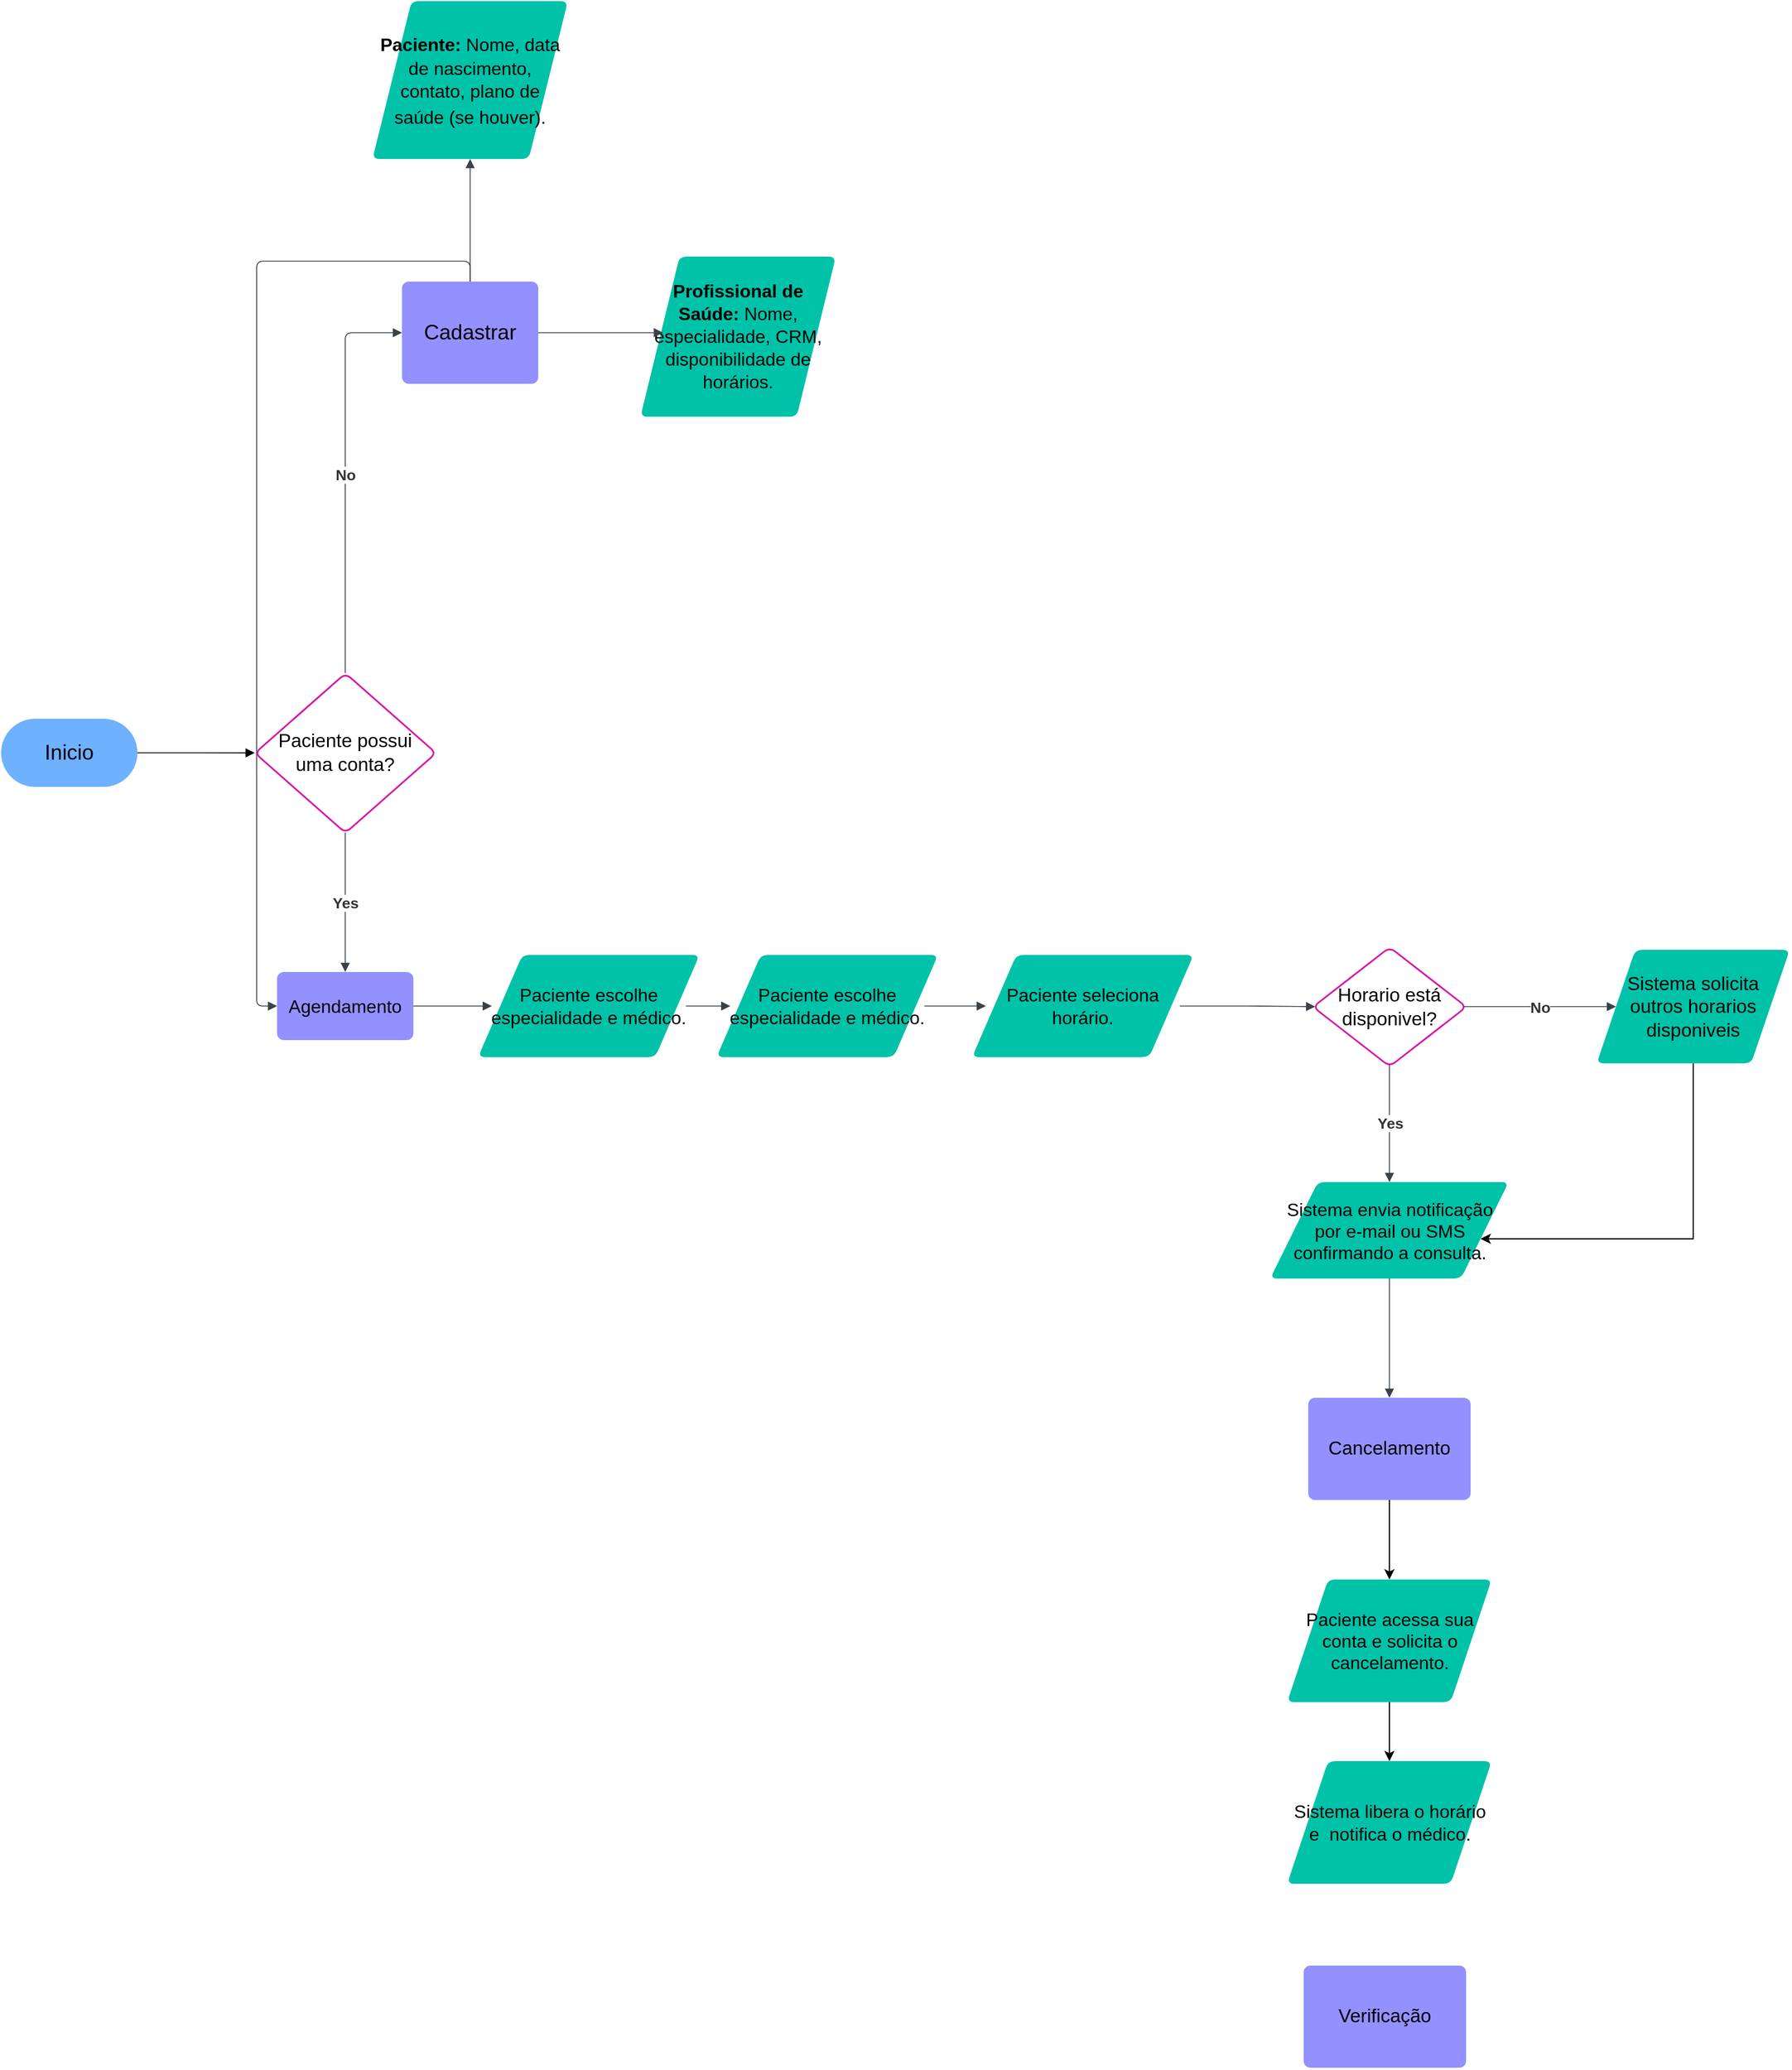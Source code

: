 <mxfile version="24.7.12">
  <diagram id="kgpKYQtTHZ0yAKxKKP6v" name="Page-1">
    <mxGraphModel dx="1061" dy="2739" grid="1" gridSize="10" guides="1" tooltips="1" connect="1" arrows="1" fold="1" page="1" pageScale="1" pageWidth="850" pageHeight="1100" math="0" shadow="0">
      <root>
        <mxCell id="0" />
        <mxCell id="1" parent="0" />
        <mxCell id="YIZn3OgmK-Fc1lFr46rT-8" value="&lt;div style=&quot;display: flex; justify-content: center; text-align: center; align-items: baseline; font-size: 0; line-height: 1.25;margin-top: -2px;&quot;&gt;&lt;span&gt;&lt;span style=&quot;font-size:18.5px;font-family: Helvetica;&quot;&gt; &lt;/span&gt;&lt;span style=&quot;font-size:16px;font-weight: bold;font-family: Helvetica;&quot;&gt;Paciente:&lt;/span&gt;&lt;span style=&quot;font-size:16px;font-family: Helvetica;&quot;&gt; Nome, data de nascimento, contato, plano de saúde (se houver).&lt;/span&gt;&lt;span style=&quot;font-size:18.5px;font-family: Helvetica;&quot;&gt; &lt;/span&gt;&lt;/span&gt;&lt;/div&gt;" style="html=1;overflow=block;blockSpacing=1;whiteSpace=wrap;shape=parallelogram;perimeter=parallelogramPerimeter;anchorPointDirection=0;fontSize=13;fontFamily=Helvetica;spacing=3.8;strokeOpacity=0;fillOpacity=100;rounded=1;absoluteArcSize=1;arcSize=12;fillColor=#00c2a8;strokeWidth=0.8;lucidId=QQI_pbLYlIJx;" vertex="1" parent="1">
          <mxGeometry x="372" y="-1230" width="172" height="139" as="geometry" />
        </mxCell>
        <mxCell id="YIZn3OgmK-Fc1lFr46rT-9" value="Cadastrar" style="html=1;overflow=block;blockSpacing=1;whiteSpace=wrap;fontSize=18.5;fontFamily=Helvetica;spacing=3.8;strokeOpacity=0;fillOpacity=100;rounded=1;absoluteArcSize=1;arcSize=12;fillColor=#9391ff;strokeWidth=0.8;lucidId=QQI_IPzIiCOo;" vertex="1" parent="1">
          <mxGeometry x="398" y="-983" width="120" height="90" as="geometry" />
        </mxCell>
        <mxCell id="YIZn3OgmK-Fc1lFr46rT-10" value="Inicio" style="html=1;overflow=block;blockSpacing=1;whiteSpace=wrap;rounded=1;arcSize=50;fontSize=18.5;fontFamily=Helvetica;spacing=3.8;strokeOpacity=0;fillOpacity=100;fillColor=#6db1ff;strokeWidth=0.8;lucidId=QQI_TQkChOIm;" vertex="1" parent="1">
          <mxGeometry x="45" y="-598" width="120" height="60" as="geometry" />
        </mxCell>
        <mxCell id="YIZn3OgmK-Fc1lFr46rT-12" value="" style="html=1;jettySize=18;whiteSpace=wrap;fontSize=13;strokeOpacity=100;strokeWidth=0.8;rounded=1;arcSize=12;edgeStyle=orthogonalEdgeStyle;startArrow=none;endArrow=block;endFill=1;exitX=1;exitY=0.5;exitPerimeter=0;lucidId=M2I_8~3_aaZc;" edge="1" parent="1" source="YIZn3OgmK-Fc1lFr46rT-10" target="YIZn3OgmK-Fc1lFr46rT-57">
          <mxGeometry width="100" height="100" relative="1" as="geometry">
            <Array as="points" />
            <mxPoint x="280" y="-567" as="targetPoint" />
          </mxGeometry>
        </mxCell>
        <mxCell id="YIZn3OgmK-Fc1lFr46rT-13" value="&lt;div style=&quot;display: flex; justify-content: center; text-align: center; align-items: baseline; font-size: 0; line-height: 1.25;margin-top: -2px;&quot;&gt;&lt;span&gt;&lt;span style=&quot;font-size:16px;font-weight: bold;font-family: Helvetica;&quot;&gt;Profissional de Saúde:&lt;/span&gt;&lt;span style=&quot;font-size:16px;font-family: Helvetica;&quot;&gt; Nome, especialidade, CRM, disponibilidade de horários.&lt;/span&gt;&lt;/span&gt;&lt;/div&gt;" style="html=1;overflow=block;blockSpacing=1;whiteSpace=wrap;shape=parallelogram;perimeter=parallelogramPerimeter;anchorPointDirection=0;fontSize=13;fontFamily=Helvetica;spacing=3.8;strokeOpacity=0;fillOpacity=100;rounded=1;absoluteArcSize=1;arcSize=12;fillColor=#00c2a8;strokeWidth=0.8;lucidId=VbJ_eVQJ_TcY;" vertex="1" parent="1">
          <mxGeometry x="608" y="-1005" width="172" height="141" as="geometry" />
        </mxCell>
        <mxCell id="YIZn3OgmK-Fc1lFr46rT-14" value="" style="html=1;jettySize=18;whiteSpace=wrap;fontSize=13.3;fontColor=#333333;fontStyle=1;strokeColor=#3a414a;strokeOpacity=100;strokeWidth=0.8;rounded=1;arcSize=12;edgeStyle=orthogonalEdgeStyle;startArrow=none;endArrow=block;endFill=1;exitX=0.5;exitY=1;lucidId=HfJ_jg~cBg-F;exitDx=0;exitDy=0;" edge="1" parent="1" source="YIZn3OgmK-Fc1lFr46rT-57">
          <mxGeometry width="100" height="100" relative="1" as="geometry">
            <Array as="points" />
            <mxPoint x="348" y="-375" as="targetPoint" />
            <mxPoint x="348.5" y="-506.5" as="sourcePoint" />
          </mxGeometry>
        </mxCell>
        <mxCell id="YIZn3OgmK-Fc1lFr46rT-15" value="Yes" style="text;html=1;resizable=0;labelBackgroundColor=default;align=center;verticalAlign=middle;fontStyle=1;fontColor=#333333;fontSize=13.3;" vertex="1" parent="YIZn3OgmK-Fc1lFr46rT-14">
          <mxGeometry relative="1" as="geometry" />
        </mxCell>
        <mxCell id="YIZn3OgmK-Fc1lFr46rT-16" value="Agendamento" style="html=1;overflow=block;blockSpacing=1;whiteSpace=wrap;fontSize=16;fontFamily=Helvetica;spacing=3.8;strokeOpacity=0;fillOpacity=100;rounded=1;absoluteArcSize=1;arcSize=12;fillColor=#9391ff;strokeWidth=0.8;lucidId=WgJ_OmT9v-VH;" vertex="1" parent="1">
          <mxGeometry x="288" y="-375" width="120" height="60" as="geometry" />
        </mxCell>
        <mxCell id="YIZn3OgmK-Fc1lFr46rT-17" value="" style="html=1;jettySize=18;whiteSpace=wrap;fontSize=13;strokeColor=#3a414a;strokeOpacity=100;strokeWidth=0.8;rounded=1;arcSize=12;edgeStyle=orthogonalEdgeStyle;startArrow=none;endArrow=block;endFill=1;exitX=1;exitY=0.5;exitPerimeter=0;entryX=0.062;entryY=0.5;entryPerimeter=0;lucidId=jkJ_B18swH-g;" edge="1" parent="1" source="YIZn3OgmK-Fc1lFr46rT-16" target="YIZn3OgmK-Fc1lFr46rT-18">
          <mxGeometry width="100" height="100" relative="1" as="geometry">
            <Array as="points" />
          </mxGeometry>
        </mxCell>
        <mxCell id="YIZn3OgmK-Fc1lFr46rT-18" value="Paciente escolhe especialidade e médico." style="html=1;overflow=block;blockSpacing=1;whiteSpace=wrap;shape=parallelogram;perimeter=parallelogramPerimeter;anchorPointDirection=0;fontSize=16;fontColor=default;spacing=3.8;strokeOpacity=0;fillOpacity=100;rounded=1;absoluteArcSize=1;arcSize=12;fillColor=#00c2a8;strokeWidth=0.8;lucidId=EkJ_7SGfC_O8;" vertex="1" parent="1">
          <mxGeometry x="465" y="-390" width="195" height="90" as="geometry" />
        </mxCell>
        <mxCell id="YIZn3OgmK-Fc1lFr46rT-19" value="" style="html=1;jettySize=18;whiteSpace=wrap;fontSize=13;strokeColor=#3a414a;strokeOpacity=100;strokeWidth=0.8;rounded=1;arcSize=12;edgeStyle=orthogonalEdgeStyle;startArrow=none;endArrow=block;endFill=1;exitX=1;exitY=0.5;exitPerimeter=0;entryX=0.115;entryY=0.475;entryPerimeter=0;lucidId=FpJ_L1yaipvq;" edge="1" parent="1" source="YIZn3OgmK-Fc1lFr46rT-9" target="YIZn3OgmK-Fc1lFr46rT-13">
          <mxGeometry width="100" height="100" relative="1" as="geometry">
            <Array as="points" />
          </mxGeometry>
        </mxCell>
        <mxCell id="YIZn3OgmK-Fc1lFr46rT-20" value="" style="html=1;jettySize=18;whiteSpace=wrap;fontSize=13;strokeColor=#3a414a;strokeOpacity=100;strokeWidth=0.8;rounded=1;arcSize=12;edgeStyle=orthogonalEdgeStyle;startArrow=none;endArrow=block;endFill=1;exitX=0.5;exitY=0;exitPerimeter=0;entryX=0;entryY=0.5;entryPerimeter=0;lucidId=prJ_A45VfQpZ;" edge="1" parent="1" source="YIZn3OgmK-Fc1lFr46rT-9" target="YIZn3OgmK-Fc1lFr46rT-16">
          <mxGeometry width="100" height="100" relative="1" as="geometry">
            <Array as="points" />
          </mxGeometry>
        </mxCell>
        <mxCell id="YIZn3OgmK-Fc1lFr46rT-21" value="Paciente escolhe especialidade e médico." style="html=1;overflow=block;blockSpacing=1;whiteSpace=wrap;shape=parallelogram;perimeter=parallelogramPerimeter;anchorPointDirection=0;fontSize=16;spacing=3.8;strokeOpacity=0;fillOpacity=100;rounded=1;absoluteArcSize=1;arcSize=12;fillColor=#00c2a8;strokeWidth=0.8;lucidId=OsJ_163GYdNo;" vertex="1" parent="1">
          <mxGeometry x="675" y="-390" width="195" height="90" as="geometry" />
        </mxCell>
        <mxCell id="YIZn3OgmK-Fc1lFr46rT-22" value="" style="html=1;jettySize=18;whiteSpace=wrap;fontSize=13.3;fontColor=#333333;fontStyle=1;strokeColor=#3a414a;strokeOpacity=100;strokeWidth=0.8;rounded=1;arcSize=12;edgeStyle=orthogonalEdgeStyle;startArrow=none;endArrow=block;endFill=1;exitX=0.5;exitY=0;entryX=0;entryY=0.5;entryPerimeter=0;lucidId=3tJ_Wr6hLbdY;exitDx=0;exitDy=0;" edge="1" parent="1" source="YIZn3OgmK-Fc1lFr46rT-57" target="YIZn3OgmK-Fc1lFr46rT-9">
          <mxGeometry width="100" height="100" relative="1" as="geometry">
            <Array as="points" />
            <mxPoint x="348.5" y="-628.5" as="sourcePoint" />
          </mxGeometry>
        </mxCell>
        <mxCell id="YIZn3OgmK-Fc1lFr46rT-23" value="No" style="text;html=1;resizable=0;labelBackgroundColor=default;align=center;verticalAlign=middle;fontStyle=1;fontColor=#333333;fontSize=13.3;" vertex="1" parent="YIZn3OgmK-Fc1lFr46rT-22">
          <mxGeometry relative="1" as="geometry" />
        </mxCell>
        <mxCell id="YIZn3OgmK-Fc1lFr46rT-24" value="" style="html=1;jettySize=18;whiteSpace=wrap;fontSize=13;strokeColor=#3a414a;strokeOpacity=100;strokeWidth=0.8;rounded=1;arcSize=12;edgeStyle=orthogonalEdgeStyle;startArrow=none;endArrow=block;endFill=1;exitX=0.5;exitY=0;exitPerimeter=0;entryX=0.5;entryY=1;entryPerimeter=0;lucidId=quJ_~4nU6OxI;" edge="1" parent="1" source="YIZn3OgmK-Fc1lFr46rT-9" target="YIZn3OgmK-Fc1lFr46rT-8">
          <mxGeometry width="100" height="100" relative="1" as="geometry">
            <Array as="points" />
          </mxGeometry>
        </mxCell>
        <mxCell id="YIZn3OgmK-Fc1lFr46rT-25" value="" style="html=1;jettySize=18;whiteSpace=wrap;fontSize=13;strokeColor=#3a414a;strokeOpacity=100;strokeWidth=0.8;rounded=1;arcSize=12;edgeStyle=orthogonalEdgeStyle;startArrow=none;endArrow=block;endFill=1;exitX=0.938;exitY=0.5;exitPerimeter=0;entryX=0.062;entryY=0.5;entryPerimeter=0;lucidId=UuJ_Hll9U-qZ;" edge="1" parent="1" source="YIZn3OgmK-Fc1lFr46rT-18" target="YIZn3OgmK-Fc1lFr46rT-21">
          <mxGeometry width="100" height="100" relative="1" as="geometry">
            <Array as="points" />
          </mxGeometry>
        </mxCell>
        <mxCell id="YIZn3OgmK-Fc1lFr46rT-26" value="" style="html=1;jettySize=18;whiteSpace=wrap;fontSize=13;strokeColor=#3a414a;strokeOpacity=100;strokeWidth=0.8;rounded=1;arcSize=12;edgeStyle=orthogonalEdgeStyle;startArrow=none;endArrow=block;endFill=1;exitX=0.938;exitY=0.5;exitPerimeter=0;entryX=0.062;entryY=0.5;entryPerimeter=0;lucidId=0uJ_AKJRlGoW;" edge="1" parent="1" source="YIZn3OgmK-Fc1lFr46rT-21" target="YIZn3OgmK-Fc1lFr46rT-27">
          <mxGeometry width="100" height="100" relative="1" as="geometry">
            <Array as="points" />
          </mxGeometry>
        </mxCell>
        <mxCell id="YIZn3OgmK-Fc1lFr46rT-27" value="Paciente seleciona horário.    " style="html=1;overflow=block;blockSpacing=1;whiteSpace=wrap;shape=parallelogram;perimeter=parallelogramPerimeter;anchorPointDirection=0;fontSize=16;spacing=3.8;strokeOpacity=0;fillOpacity=100;rounded=1;absoluteArcSize=1;arcSize=12;fillColor=#00c2a8;strokeWidth=0.8;lucidId=0uJ_kOH82g5J;" vertex="1" parent="1">
          <mxGeometry x="900" y="-390" width="195" height="90" as="geometry" />
        </mxCell>
        <mxCell id="YIZn3OgmK-Fc1lFr46rT-28" value="Horario está disponivel?" style="html=1;overflow=block;blockSpacing=1;whiteSpace=wrap;rhombus;fontSize=16.7;spacing=3.8;strokeColor=#d916a8;strokeOpacity=100;fillOpacity=0;rounded=1;absoluteArcSize=1;arcSize=12;fillColor=#000000;strokeWidth=1.5;lucidId=DyJ_rzGWwYGw;" vertex="1" parent="1">
          <mxGeometry x="1200" y="-397" width="135" height="105" as="geometry" />
        </mxCell>
        <mxCell id="YIZn3OgmK-Fc1lFr46rT-29" value="" style="html=1;jettySize=18;whiteSpace=wrap;fontSize=13;strokeColor=#3a414a;strokeOpacity=100;strokeWidth=0.8;rounded=1;arcSize=12;edgeStyle=orthogonalEdgeStyle;startArrow=none;endArrow=block;endFill=1;exitX=0.938;exitY=0.5;exitPerimeter=0;entryX=0.016;entryY=0.5;entryPerimeter=0;lucidId=YyJ_zF9gCQRK;" edge="1" parent="1" source="YIZn3OgmK-Fc1lFr46rT-27" target="YIZn3OgmK-Fc1lFr46rT-28">
          <mxGeometry width="100" height="100" relative="1" as="geometry">
            <Array as="points" />
          </mxGeometry>
        </mxCell>
        <mxCell id="YIZn3OgmK-Fc1lFr46rT-30" value="" style="html=1;jettySize=18;whiteSpace=wrap;fontSize=13.3;fontColor=#333333;fontStyle=1;strokeColor=#3a414a;strokeOpacity=100;strokeWidth=0.8;rounded=1;arcSize=12;edgeStyle=orthogonalEdgeStyle;startArrow=none;endArrow=block;endFill=1;exitX=0.5;exitY=0.988;exitPerimeter=0;lucidId=4zJ_9_pGZEbC;entryX=0.5;entryY=0;entryDx=0;entryDy=0;" edge="1" parent="1" source="YIZn3OgmK-Fc1lFr46rT-28" target="YIZn3OgmK-Fc1lFr46rT-32">
          <mxGeometry width="100" height="100" relative="1" as="geometry">
            <Array as="points" />
            <mxPoint x="1268" y="-195" as="targetPoint" />
          </mxGeometry>
        </mxCell>
        <mxCell id="YIZn3OgmK-Fc1lFr46rT-31" value="Yes" style="text;html=1;resizable=0;labelBackgroundColor=default;align=center;verticalAlign=middle;fontStyle=1;fontColor=#333333;fontSize=13.3;" vertex="1" parent="YIZn3OgmK-Fc1lFr46rT-30">
          <mxGeometry relative="1" as="geometry" />
        </mxCell>
        <mxCell id="YIZn3OgmK-Fc1lFr46rT-32" value="Sistema envia notificação por e-mail ou SMS confirmando a consulta." style="html=1;overflow=block;blockSpacing=1;whiteSpace=wrap;shape=parallelogram;perimeter=parallelogramPerimeter;anchorPointDirection=0;fontSize=16;spacing=3.8;strokeOpacity=0;fillOpacity=100;rounded=1;absoluteArcSize=1;arcSize=12;fillColor=#00c2a8;strokeWidth=0.8;lucidId=PAJ_E-d_Suj7;align=center;" vertex="1" parent="1">
          <mxGeometry x="1162.5" y="-190" width="210" height="85" as="geometry" />
        </mxCell>
        <mxCell id="YIZn3OgmK-Fc1lFr46rT-33" value="" style="html=1;jettySize=18;whiteSpace=wrap;fontSize=13.3;fontColor=#333333;fontStyle=1;strokeColor=#3a414a;strokeOpacity=100;strokeWidth=0.8;rounded=1;arcSize=12;edgeStyle=orthogonalEdgeStyle;startArrow=none;endArrow=block;endFill=1;exitX=0.984;exitY=0.5;exitPerimeter=0;lucidId=gGJ_axX_6smn;" edge="1" parent="1" source="YIZn3OgmK-Fc1lFr46rT-28" target="YIZn3OgmK-Fc1lFr46rT-35">
          <mxGeometry width="100" height="100" relative="1" as="geometry">
            <Array as="points" />
          </mxGeometry>
        </mxCell>
        <mxCell id="YIZn3OgmK-Fc1lFr46rT-34" value="No" style="text;html=1;resizable=0;labelBackgroundColor=default;align=center;verticalAlign=middle;fontStyle=1;fontColor=#333333;fontSize=13.3;" vertex="1" parent="YIZn3OgmK-Fc1lFr46rT-33">
          <mxGeometry relative="1" as="geometry" />
        </mxCell>
        <mxCell id="YIZn3OgmK-Fc1lFr46rT-52" style="edgeStyle=orthogonalEdgeStyle;rounded=0;orthogonalLoop=1;jettySize=auto;html=1;" edge="1" parent="1" source="YIZn3OgmK-Fc1lFr46rT-35" target="YIZn3OgmK-Fc1lFr46rT-32">
          <mxGeometry relative="1" as="geometry">
            <mxPoint x="1490" y="-140" as="targetPoint" />
            <Array as="points">
              <mxPoint x="1535" y="-140" />
            </Array>
          </mxGeometry>
        </mxCell>
        <mxCell id="YIZn3OgmK-Fc1lFr46rT-35" value="Sistema solicita outros horarios disponiveis" style="html=1;overflow=block;blockSpacing=1;whiteSpace=wrap;shape=parallelogram;perimeter=parallelogramPerimeter;anchorPointDirection=0;fontSize=16.7;fontColor=default;spacing=3.8;strokeOpacity=0;fillOpacity=100;rounded=1;absoluteArcSize=1;arcSize=12;fillColor=#00c2a8;strokeWidth=0.8;lucidId=jGJ_lGAf3IDa;" vertex="1" parent="1">
          <mxGeometry x="1450" y="-394.5" width="170" height="100" as="geometry" />
        </mxCell>
        <mxCell id="YIZn3OgmK-Fc1lFr46rT-36" value="" style="html=1;jettySize=18;whiteSpace=wrap;fontSize=13;strokeColor=#3a414a;strokeOpacity=100;strokeWidth=0.8;rounded=1;arcSize=12;edgeStyle=orthogonalEdgeStyle;startArrow=none;endArrow=block;endFill=1;exitX=0.5;exitY=1;exitPerimeter=0;entryX=0.5;entryY=0;entryPerimeter=0;lucidId=rJJ_5ob82Y1e;" edge="1" parent="1" source="YIZn3OgmK-Fc1lFr46rT-32" target="YIZn3OgmK-Fc1lFr46rT-37">
          <mxGeometry width="100" height="100" relative="1" as="geometry">
            <Array as="points" />
          </mxGeometry>
        </mxCell>
        <mxCell id="YIZn3OgmK-Fc1lFr46rT-45" style="edgeStyle=orthogonalEdgeStyle;rounded=0;orthogonalLoop=1;jettySize=auto;html=1;" edge="1" parent="1" source="YIZn3OgmK-Fc1lFr46rT-37" target="YIZn3OgmK-Fc1lFr46rT-39">
          <mxGeometry relative="1" as="geometry" />
        </mxCell>
        <mxCell id="YIZn3OgmK-Fc1lFr46rT-37" value="Cancelamento" style="html=1;overflow=block;blockSpacing=1;whiteSpace=wrap;fontSize=16.7;fontColor=default;spacing=9;strokeOpacity=0;fillOpacity=100;rounded=1;absoluteArcSize=1;arcSize=12;fillColor=#9391ff;strokeWidth=0.8;lucidId=uJJ_8ado.Bnw;" vertex="1" parent="1">
          <mxGeometry x="1196" width="143" height="90" as="geometry" />
        </mxCell>
        <mxCell id="YIZn3OgmK-Fc1lFr46rT-44" value="" style="edgeStyle=orthogonalEdgeStyle;rounded=0;orthogonalLoop=1;jettySize=auto;html=1;" edge="1" parent="1" source="YIZn3OgmK-Fc1lFr46rT-39" target="YIZn3OgmK-Fc1lFr46rT-43">
          <mxGeometry relative="1" as="geometry" />
        </mxCell>
        <mxCell id="YIZn3OgmK-Fc1lFr46rT-39" value="Paciente acessa sua conta e solicita o cancelamento." style="html=1;overflow=block;blockSpacing=1;whiteSpace=wrap;shape=parallelogram;perimeter=parallelogramPerimeter;anchorPointDirection=0;fontSize=16;fontColor=default;spacing=3.8;strokeOpacity=0;fillOpacity=100;rounded=1;absoluteArcSize=1;arcSize=12;fillColor=#00c2a8;strokeWidth=0.8;lucidId=hKJ_4CayDnIb;" vertex="1" parent="1">
          <mxGeometry x="1177.5" y="160" width="180" height="108" as="geometry" />
        </mxCell>
        <mxCell id="YIZn3OgmK-Fc1lFr46rT-43" value="Sistema libera o horário e&amp;nbsp; notifica o médico." style="html=1;overflow=block;blockSpacing=1;whiteSpace=wrap;shape=parallelogram;perimeter=parallelogramPerimeter;anchorPointDirection=0;fontSize=16;fontColor=default;spacing=3.8;strokeOpacity=0;fillOpacity=100;rounded=1;absoluteArcSize=1;arcSize=12;fillColor=#00c2a8;strokeWidth=0.8;lucidId=hKJ_4CayDnIb;" vertex="1" parent="1">
          <mxGeometry x="1177.5" y="320" width="180" height="108" as="geometry" />
        </mxCell>
        <mxCell id="YIZn3OgmK-Fc1lFr46rT-55" value="Verificação" style="html=1;overflow=block;blockSpacing=1;whiteSpace=wrap;fontSize=16.7;fontColor=default;spacing=9;strokeOpacity=0;fillOpacity=100;rounded=1;absoluteArcSize=1;arcSize=12;fillColor=#9391ff;strokeWidth=0.8;lucidId=uJJ_8ado.Bnw;" vertex="1" parent="1">
          <mxGeometry x="1192" y="500" width="143" height="90" as="geometry" />
        </mxCell>
        <mxCell id="YIZn3OgmK-Fc1lFr46rT-57" value="Paciente possui uma conta?" style="html=1;overflow=block;blockSpacing=1;whiteSpace=wrap;rhombus;fontSize=16.7;spacing=3.8;strokeColor=#d916a8;strokeOpacity=100;fillOpacity=0;rounded=1;absoluteArcSize=1;arcSize=12;fillColor=#000000;strokeWidth=1.5;lucidId=DyJ_rzGWwYGw;" vertex="1" parent="1">
          <mxGeometry x="268.25" y="-638.25" width="159.5" height="140.5" as="geometry" />
        </mxCell>
      </root>
    </mxGraphModel>
  </diagram>
</mxfile>
